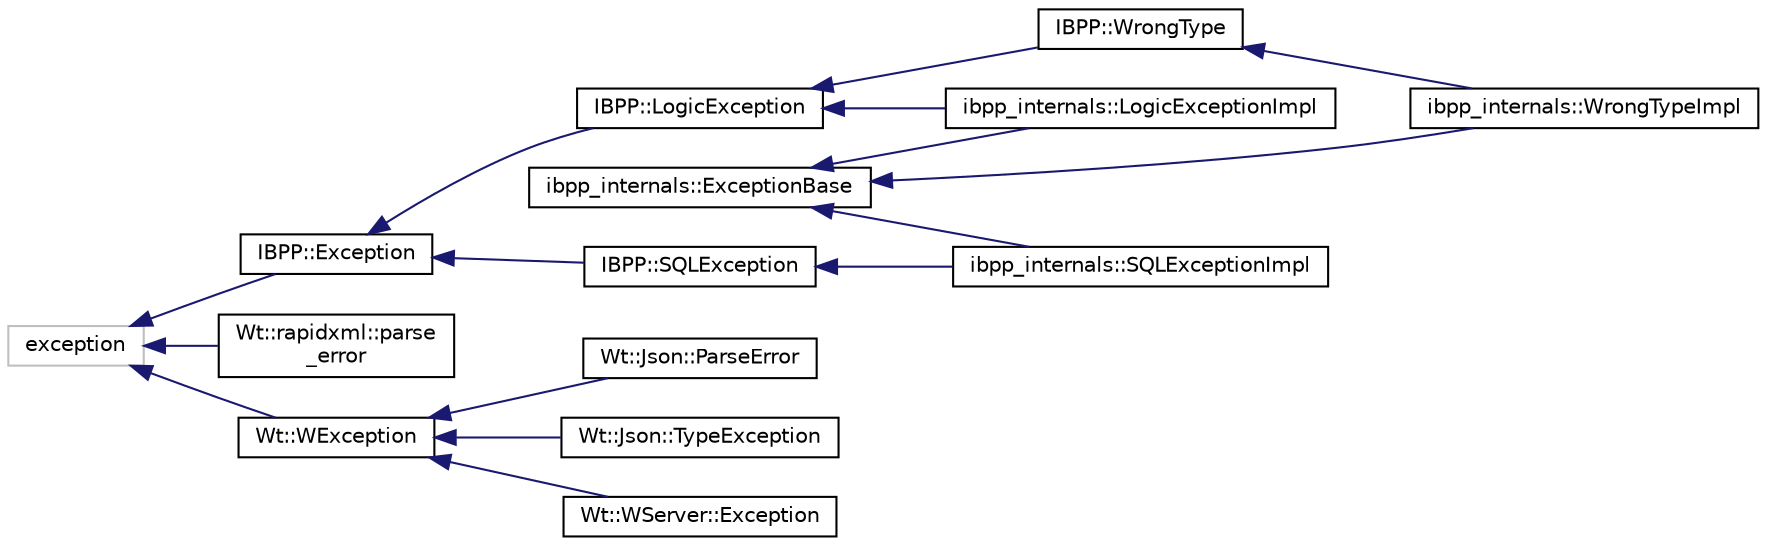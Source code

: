 digraph "Graphical Class Hierarchy"
{
 // LATEX_PDF_SIZE
  edge [fontname="Helvetica",fontsize="10",labelfontname="Helvetica",labelfontsize="10"];
  node [fontname="Helvetica",fontsize="10",shape=record];
  rankdir="LR";
  Node1357 [label="exception",height=0.2,width=0.4,color="grey75", fillcolor="white", style="filled",tooltip=" "];
  Node1357 -> Node1358 [dir="back",color="midnightblue",fontsize="10",style="solid",fontname="Helvetica"];
  Node1358 [label="IBPP::Exception",height=0.2,width=0.4,color="black", fillcolor="white", style="filled",URL="$classIBPP_1_1Exception.html",tooltip=" "];
  Node1358 -> Node1359 [dir="back",color="midnightblue",fontsize="10",style="solid",fontname="Helvetica"];
  Node1359 [label="IBPP::LogicException",height=0.2,width=0.4,color="black", fillcolor="white", style="filled",URL="$classIBPP_1_1LogicException.html",tooltip=" "];
  Node1359 -> Node1360 [dir="back",color="midnightblue",fontsize="10",style="solid",fontname="Helvetica"];
  Node1360 [label="IBPP::WrongType",height=0.2,width=0.4,color="black", fillcolor="white", style="filled",URL="$classIBPP_1_1WrongType.html",tooltip=" "];
  Node1360 -> Node3 [dir="back",color="midnightblue",fontsize="10",style="solid",fontname="Helvetica"];
  Node3 [label="ibpp_internals::WrongTypeImpl",height=0.2,width=0.4,color="black", fillcolor="white", style="filled",URL="$classibpp__internals_1_1WrongTypeImpl.html",tooltip=" "];
  Node1359 -> Node1 [dir="back",color="midnightblue",fontsize="10",style="solid",fontname="Helvetica"];
  Node1 [label="ibpp_internals::LogicExceptionImpl",height=0.2,width=0.4,color="black", fillcolor="white", style="filled",URL="$classibpp__internals_1_1LogicExceptionImpl.html",tooltip=" "];
  Node1358 -> Node1361 [dir="back",color="midnightblue",fontsize="10",style="solid",fontname="Helvetica"];
  Node1361 [label="IBPP::SQLException",height=0.2,width=0.4,color="black", fillcolor="white", style="filled",URL="$classIBPP_1_1SQLException.html",tooltip=" "];
  Node1361 -> Node2 [dir="back",color="midnightblue",fontsize="10",style="solid",fontname="Helvetica"];
  Node2 [label="ibpp_internals::SQLExceptionImpl",height=0.2,width=0.4,color="black", fillcolor="white", style="filled",URL="$classibpp__internals_1_1SQLExceptionImpl.html",tooltip=" "];
  Node1357 -> Node1362 [dir="back",color="midnightblue",fontsize="10",style="solid",fontname="Helvetica"];
  Node1362 [label="Wt::rapidxml::parse\l_error",height=0.2,width=0.4,color="black", fillcolor="white", style="filled",URL="$classWt_1_1rapidxml_1_1parse__error.html",tooltip=" "];
  Node1357 -> Node1363 [dir="back",color="midnightblue",fontsize="10",style="solid",fontname="Helvetica"];
  Node1363 [label="Wt::WException",height=0.2,width=0.4,color="black", fillcolor="white", style="filled",URL="$classWt_1_1WException.html",tooltip="Base class for exceptions thrown by Wt."];
  Node1363 -> Node1364 [dir="back",color="midnightblue",fontsize="10",style="solid",fontname="Helvetica"];
  Node1364 [label="Wt::Json::ParseError",height=0.2,width=0.4,color="black", fillcolor="white", style="filled",URL="$classWt_1_1Json_1_1ParseError.html",tooltip="A parse error."];
  Node1363 -> Node1365 [dir="back",color="midnightblue",fontsize="10",style="solid",fontname="Helvetica"];
  Node1365 [label="Wt::Json::TypeException",height=0.2,width=0.4,color="black", fillcolor="white", style="filled",URL="$classWt_1_1Json_1_1TypeException.html",tooltip="Exception that indicates a type error."];
  Node1363 -> Node1366 [dir="back",color="midnightblue",fontsize="10",style="solid",fontname="Helvetica"];
  Node1366 [label="Wt::WServer::Exception",height=0.2,width=0.4,color="black", fillcolor="white", style="filled",URL="$classWt_1_1WServer_1_1Exception.html",tooltip="Server Exception class."];
  Node0 [label="ibpp_internals::ExceptionBase",height=0.2,width=0.4,color="black", fillcolor="white", style="filled",URL="$classibpp__internals_1_1ExceptionBase.html",tooltip=" "];
  Node0 -> Node1 [dir="back",color="midnightblue",fontsize="10",style="solid",fontname="Helvetica"];
  Node0 -> Node2 [dir="back",color="midnightblue",fontsize="10",style="solid",fontname="Helvetica"];
  Node0 -> Node3 [dir="back",color="midnightblue",fontsize="10",style="solid",fontname="Helvetica"];
}
